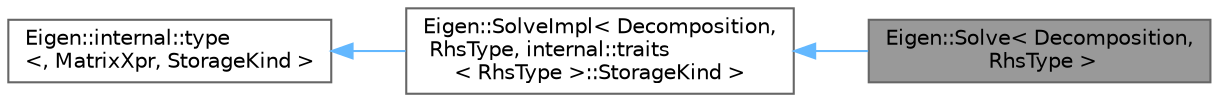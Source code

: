 digraph "Eigen::Solve&lt; Decomposition, RhsType &gt;"
{
 // LATEX_PDF_SIZE
  bgcolor="transparent";
  edge [fontname=Helvetica,fontsize=10,labelfontname=Helvetica,labelfontsize=10];
  node [fontname=Helvetica,fontsize=10,shape=box,height=0.2,width=0.4];
  rankdir="LR";
  Node1 [id="Node000001",label="Eigen::Solve\< Decomposition,\l RhsType \>",height=0.2,width=0.4,color="gray40", fillcolor="grey60", style="filled", fontcolor="black",tooltip="Pseudo expression representing a solving operation"];
  Node2 -> Node1 [id="edge1_Node000001_Node000002",dir="back",color="steelblue1",style="solid",tooltip=" "];
  Node2 [id="Node000002",label="Eigen::SolveImpl\< Decomposition,\l RhsType, internal::traits\l\< RhsType \>::StorageKind \>",height=0.2,width=0.4,color="gray40", fillcolor="white", style="filled",URL="$class_eigen_1_1_solve_impl.html",tooltip=" "];
  Node3 -> Node2 [id="edge2_Node000002_Node000003",dir="back",color="steelblue1",style="solid",tooltip=" "];
  Node3 [id="Node000003",label="Eigen::internal::type\l\<, MatrixXpr, StorageKind \>",height=0.2,width=0.4,color="gray40", fillcolor="white", style="filled",URL="$struct_eigen_1_1internal_1_1generic__xpr__base.html",tooltip=" "];
}
